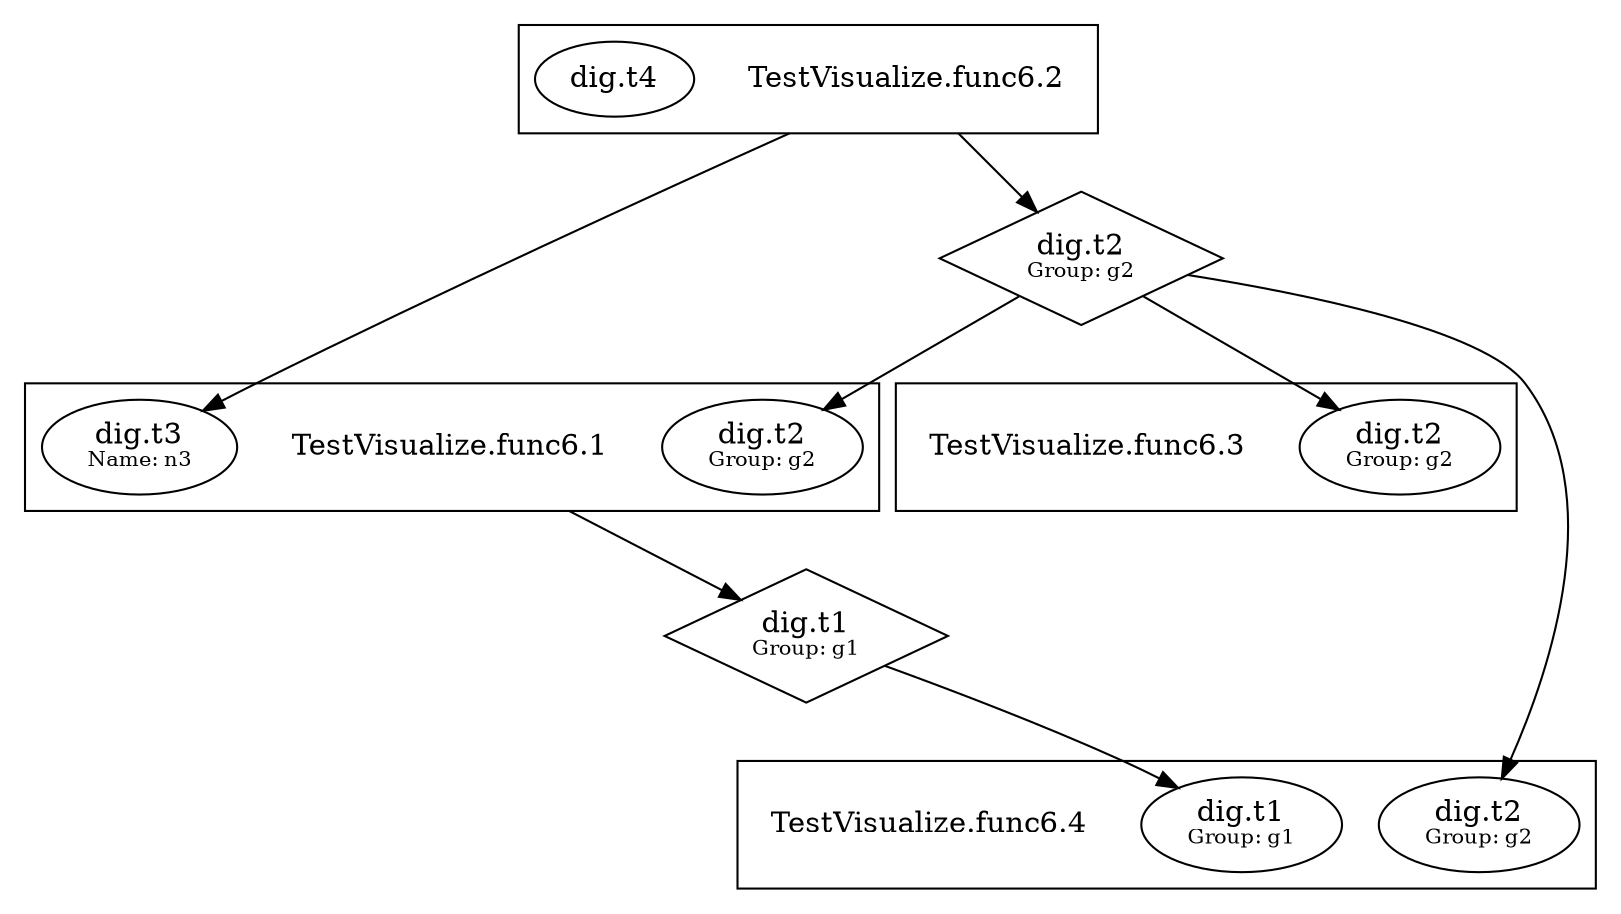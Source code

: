digraph {
	graph [compound=true];
	"[type=dig.t1 group=g1]" [shape=diamond label=<dig.t1<BR /><FONT POINT-SIZE="10">Group: g1</FONT>>];
		"[type=dig.t1 group=g1]" -> "dig.t1[group=g1]0";
		
	"[type=dig.t2 group=g2]" [shape=diamond label=<dig.t2<BR /><FONT POINT-SIZE="10">Group: g2</FONT>>];
		"[type=dig.t2 group=g2]" -> "dig.t2[group=g2]0";
		"[type=dig.t2 group=g2]" -> "dig.t2[group=g2]1";
		"[type=dig.t2 group=g2]" -> "dig.t2[group=g2]2";
		
	
		subgraph cluster_0 {
			constructor_0 [shape=plaintext label="TestVisualize.func6.1"];
			"dig.t3[name=n3]" [label=<dig.t3<BR /><FONT POINT-SIZE="10">Name: n3</FONT>>];
			"dig.t2[group=g2]0" [label=<dig.t2<BR /><FONT POINT-SIZE="10">Group: g2</FONT>>];
			
		}
		
		
			constructor_0 -> "[type=dig.t1 group=g1]" [ltail=cluster_0];
		
		subgraph cluster_1 {
			constructor_1 [shape=plaintext label="TestVisualize.func6.2"];
			"dig.t4" [label=<dig.t4>];
			
		}
		
			constructor_1 -> "dig.t3[name=n3]" [ltail=cluster_1];
		
		
			constructor_1 -> "[type=dig.t2 group=g2]" [ltail=cluster_1];
		
		subgraph cluster_2 {
			constructor_2 [shape=plaintext label="TestVisualize.func6.3"];
			"dig.t2[group=g2]1" [label=<dig.t2<BR /><FONT POINT-SIZE="10">Group: g2</FONT>>];
			
		}
		
		
		subgraph cluster_3 {
			constructor_3 [shape=plaintext label="TestVisualize.func6.4"];
			"dig.t1[group=g1]0" [label=<dig.t1<BR /><FONT POINT-SIZE="10">Group: g1</FONT>>];
			"dig.t2[group=g2]2" [label=<dig.t2<BR /><FONT POINT-SIZE="10">Group: g2</FONT>>];
			
		}
		
		
	
}